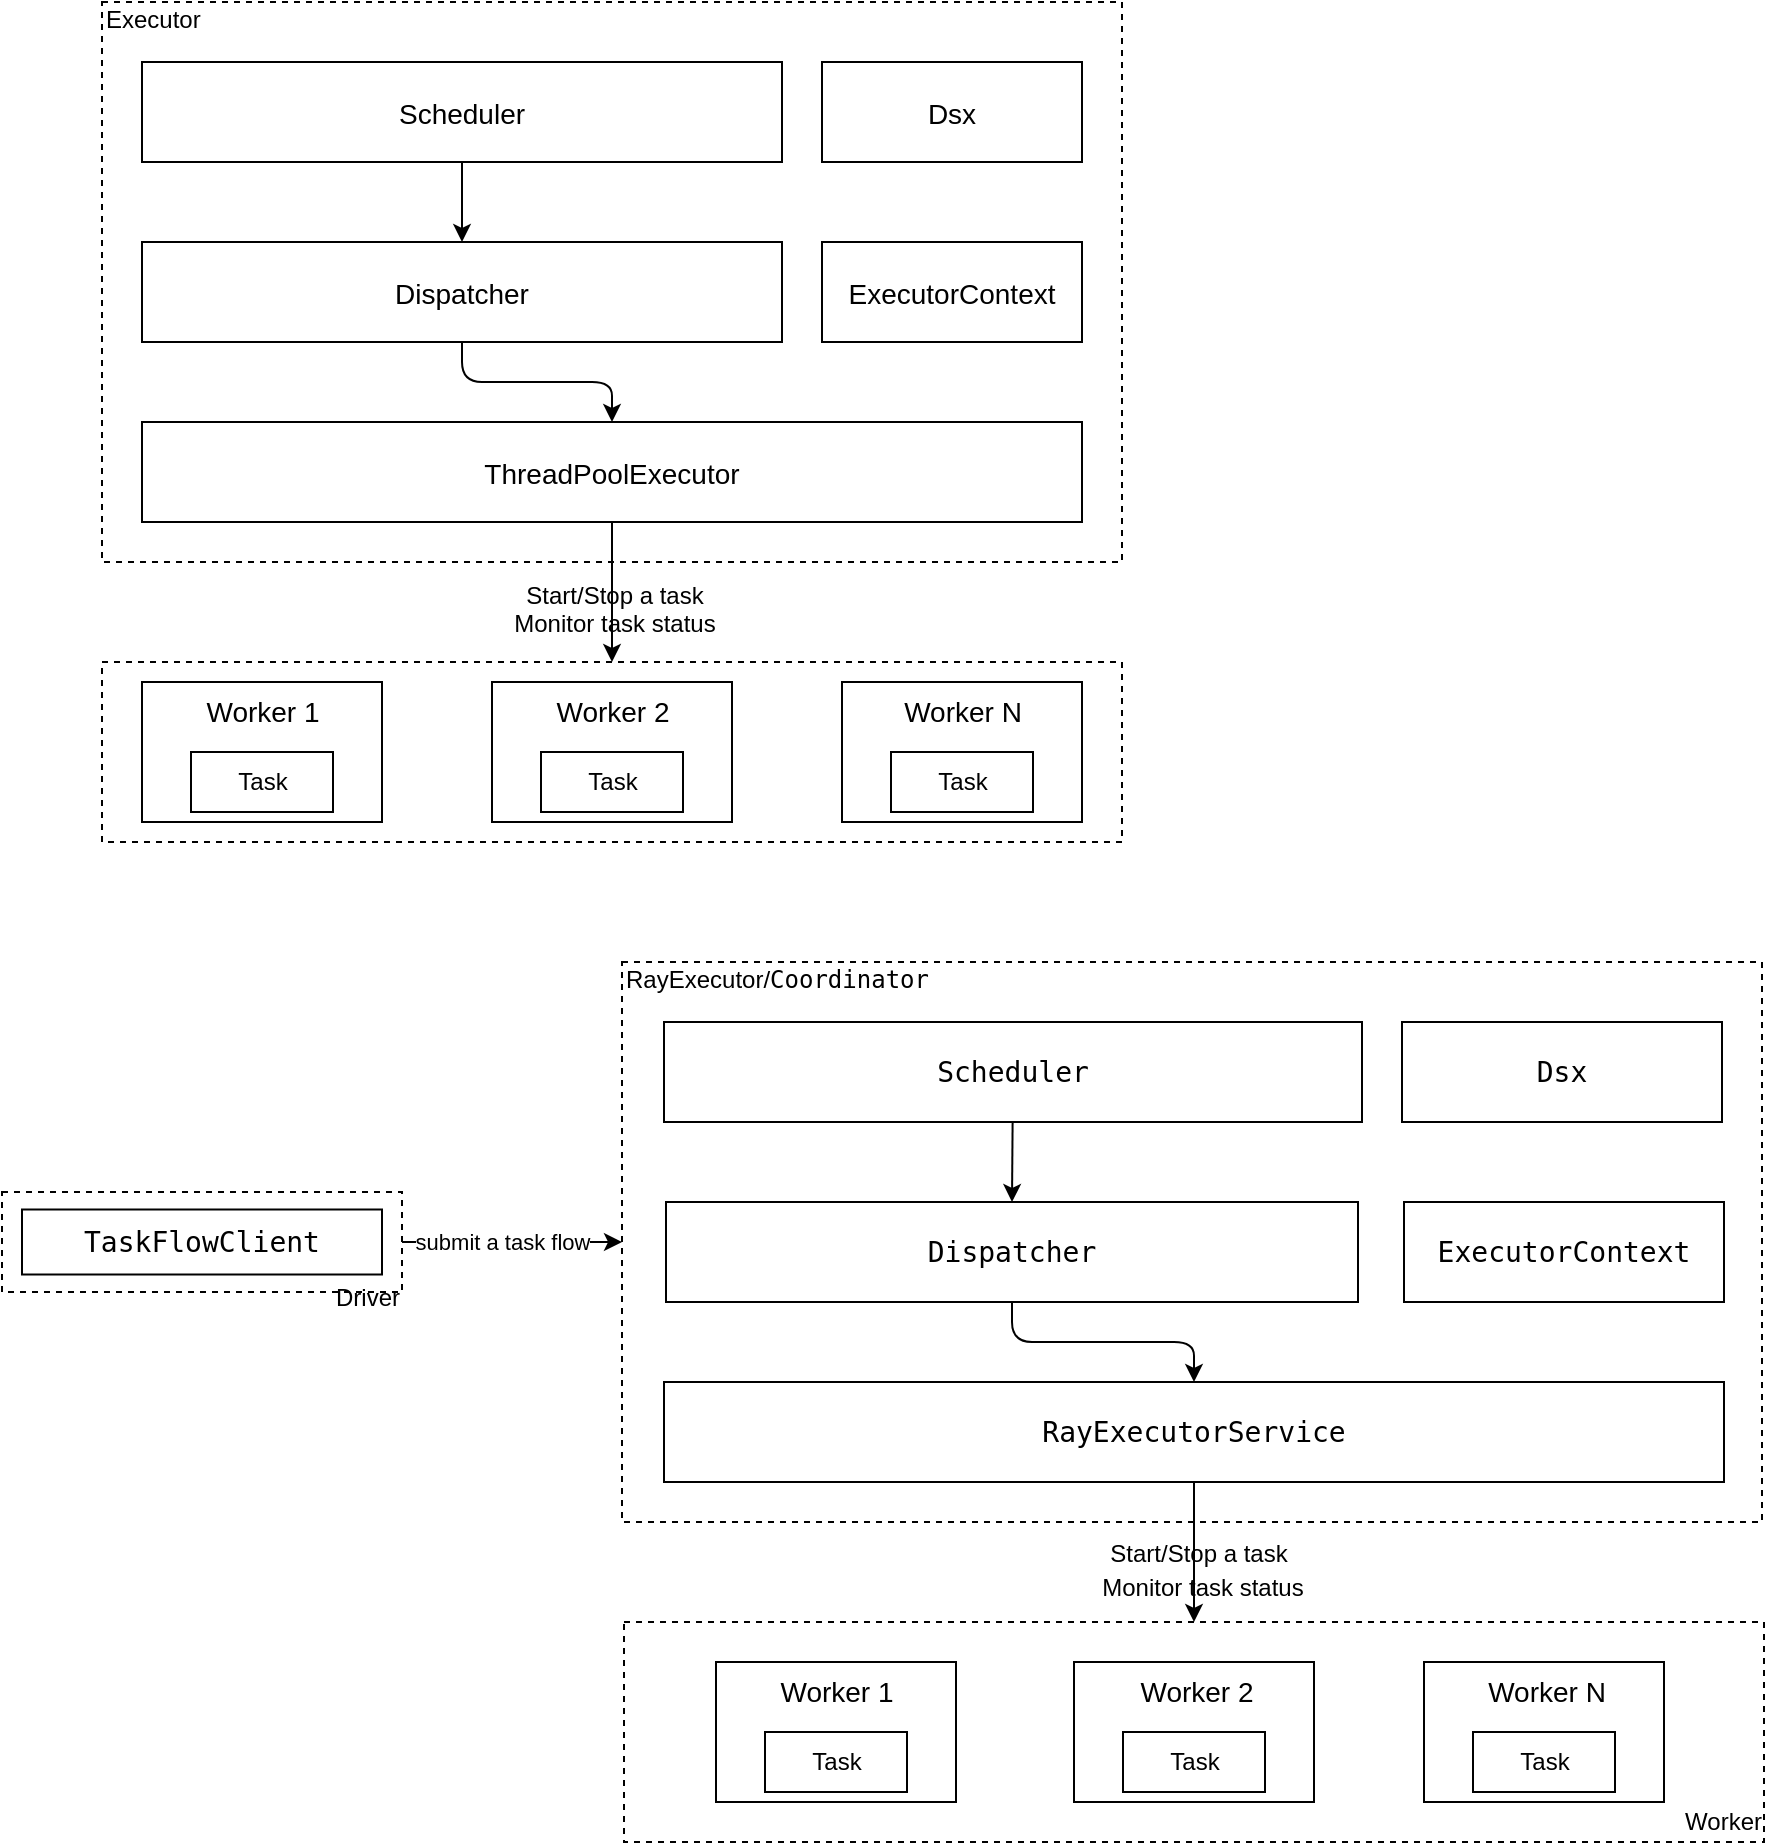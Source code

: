 <mxfile version="14.8.0" type="github" pages="2">
  <diagram id="ov6ChHv1gcQuz6VuI6vZ" name="v1.0">
    <mxGraphModel dx="571" dy="680" grid="1" gridSize="10" guides="1" tooltips="1" connect="1" arrows="1" fold="1" page="1" pageScale="1" pageWidth="827" pageHeight="1169" math="0" shadow="0">
      <root>
        <mxCell id="0" />
        <mxCell id="1" parent="0" />
        <mxCell id="PmT9t2V5D44zzE6PBjnk-1" value="" style="whiteSpace=wrap;html=1;dashed=1;" parent="1" vertex="1">
          <mxGeometry x="960" y="360" width="510" height="90" as="geometry" />
        </mxCell>
        <mxCell id="PmT9t2V5D44zzE6PBjnk-2" value="" style="whiteSpace=wrap;html=1;dashed=1;" parent="1" vertex="1">
          <mxGeometry x="960" y="30" width="510" height="280" as="geometry" />
        </mxCell>
        <mxCell id="PmT9t2V5D44zzE6PBjnk-3" value="ThreadPoolExecutor" style="fontStyle=0;fontSize=14;" parent="1" vertex="1">
          <mxGeometry x="980" y="240" width="470" height="50" as="geometry" />
        </mxCell>
        <mxCell id="PmT9t2V5D44zzE6PBjnk-4" value="" style="edgeStyle=orthogonalEdgeStyle;orthogonalLoop=1;jettySize=auto;html=1;endArrow=classic;endFill=1;entryX=0.5;entryY=0;entryDx=0;entryDy=0;" parent="1" source="PmT9t2V5D44zzE6PBjnk-5" target="PmT9t2V5D44zzE6PBjnk-7" edge="1">
          <mxGeometry relative="1" as="geometry">
            <mxPoint x="1210" y="150" as="targetPoint" />
          </mxGeometry>
        </mxCell>
        <mxCell id="PmT9t2V5D44zzE6PBjnk-5" value="Scheduler" style="fontStyle=0;fontSize=14;" parent="1" vertex="1">
          <mxGeometry x="980" y="60" width="320" height="50" as="geometry" />
        </mxCell>
        <mxCell id="PmT9t2V5D44zzE6PBjnk-6" value="" style="edgeStyle=orthogonalEdgeStyle;orthogonalLoop=1;jettySize=auto;html=1;startArrow=none;startFill=0;endArrow=classic;endFill=1;" parent="1" source="PmT9t2V5D44zzE6PBjnk-7" target="PmT9t2V5D44zzE6PBjnk-3" edge="1">
          <mxGeometry relative="1" as="geometry" />
        </mxCell>
        <mxCell id="PmT9t2V5D44zzE6PBjnk-7" value="Dispatcher" style="fontStyle=0;fontSize=14;" parent="1" vertex="1">
          <mxGeometry x="980" y="150" width="320" height="50" as="geometry" />
        </mxCell>
        <mxCell id="PmT9t2V5D44zzE6PBjnk-8" value="ExecutorContext" style="fontStyle=0;fontSize=14;" parent="1" vertex="1">
          <mxGeometry x="1320" y="150" width="130" height="50" as="geometry" />
        </mxCell>
        <mxCell id="PmT9t2V5D44zzE6PBjnk-9" value="Executor" style="text;html=1;align=left;verticalAlign=middle;resizable=0;points=[];autosize=1;" parent="1" vertex="1">
          <mxGeometry x="960" y="30" width="57" height="18" as="geometry" />
        </mxCell>
        <mxCell id="PmT9t2V5D44zzE6PBjnk-10" value="Dsx" style="fontStyle=0;fontSize=14;" parent="1" vertex="1">
          <mxGeometry x="1320" y="60" width="130" height="50" as="geometry" />
        </mxCell>
        <mxCell id="PmT9t2V5D44zzE6PBjnk-11" value="" style="group;" parent="1" vertex="1" connectable="0">
          <mxGeometry x="980" y="370" width="120" height="70" as="geometry" />
        </mxCell>
        <mxCell id="PmT9t2V5D44zzE6PBjnk-12" value="&lt;pre style=&quot;background-color: rgb(43, 43, 43); font-family: &amp;quot;meslo lg l dz for powerline&amp;quot;, monospace; font-size: 10.5pt;&quot;&gt;&lt;br&gt;&lt;/pre&gt;" style="whiteSpace=wrap;html=1;fontStyle=0;" parent="PmT9t2V5D44zzE6PBjnk-11" vertex="1">
          <mxGeometry width="120" height="70" as="geometry" />
        </mxCell>
        <mxCell id="PmT9t2V5D44zzE6PBjnk-13" value="Task" style="whiteSpace=wrap;html=1;align=center;" parent="PmT9t2V5D44zzE6PBjnk-11" vertex="1">
          <mxGeometry x="24.5" y="35" width="71" height="30" as="geometry" />
        </mxCell>
        <mxCell id="PmT9t2V5D44zzE6PBjnk-14" value="&lt;font style=&quot;font-size: 14px&quot;&gt;Worker 1&lt;/font&gt;" style="text;html=1;align=center;verticalAlign=middle;resizable=0;points=[];autosize=1;" parent="PmT9t2V5D44zzE6PBjnk-11" vertex="1">
          <mxGeometry x="25" y="5" width="70" height="20" as="geometry" />
        </mxCell>
        <mxCell id="PmT9t2V5D44zzE6PBjnk-15" value="" style="group;" parent="1" vertex="1" connectable="0">
          <mxGeometry x="1155" y="370" width="120" height="70" as="geometry" />
        </mxCell>
        <mxCell id="PmT9t2V5D44zzE6PBjnk-16" value="&lt;pre style=&quot;background-color: rgb(43, 43, 43); font-family: &amp;quot;meslo lg l dz for powerline&amp;quot;, monospace; font-size: 10.5pt;&quot;&gt;&lt;br&gt;&lt;/pre&gt;" style="whiteSpace=wrap;html=1;fontStyle=0;" parent="PmT9t2V5D44zzE6PBjnk-15" vertex="1">
          <mxGeometry width="120" height="70" as="geometry" />
        </mxCell>
        <mxCell id="PmT9t2V5D44zzE6PBjnk-17" value="Task" style="whiteSpace=wrap;html=1;align=center;" parent="PmT9t2V5D44zzE6PBjnk-15" vertex="1">
          <mxGeometry x="24.5" y="35" width="71" height="30" as="geometry" />
        </mxCell>
        <mxCell id="PmT9t2V5D44zzE6PBjnk-18" value="&lt;font style=&quot;font-size: 14px&quot;&gt;Worker 2&lt;/font&gt;" style="text;html=1;align=center;verticalAlign=middle;resizable=0;points=[];autosize=1;" parent="PmT9t2V5D44zzE6PBjnk-15" vertex="1">
          <mxGeometry x="25" y="5" width="70" height="20" as="geometry" />
        </mxCell>
        <mxCell id="PmT9t2V5D44zzE6PBjnk-19" value="" style="group;verticalAlign=middle;" parent="1" vertex="1" connectable="0">
          <mxGeometry x="1330" y="370" width="120" height="70" as="geometry" />
        </mxCell>
        <mxCell id="PmT9t2V5D44zzE6PBjnk-20" value="&lt;pre style=&quot;background-color: rgb(43, 43, 43); font-family: &amp;quot;meslo lg l dz for powerline&amp;quot;, monospace; font-size: 10.5pt;&quot;&gt;&lt;br&gt;&lt;/pre&gt;" style="whiteSpace=wrap;html=1;fontStyle=0;" parent="PmT9t2V5D44zzE6PBjnk-19" vertex="1">
          <mxGeometry width="120" height="70" as="geometry" />
        </mxCell>
        <mxCell id="PmT9t2V5D44zzE6PBjnk-21" value="Task" style="whiteSpace=wrap;html=1;align=center;" parent="PmT9t2V5D44zzE6PBjnk-19" vertex="1">
          <mxGeometry x="24.5" y="35" width="71" height="30" as="geometry" />
        </mxCell>
        <mxCell id="PmT9t2V5D44zzE6PBjnk-22" value="&lt;font style=&quot;font-size: 14px&quot;&gt;Worker N&lt;/font&gt;" style="text;html=1;align=center;verticalAlign=middle;resizable=0;points=[];autosize=1;" parent="PmT9t2V5D44zzE6PBjnk-19" vertex="1">
          <mxGeometry x="25" y="5" width="70" height="20" as="geometry" />
        </mxCell>
        <mxCell id="PmT9t2V5D44zzE6PBjnk-23" value="" style="endArrow=none;startArrow=classic;html=1;endFill=0;entryX=0.5;entryY=1;entryDx=0;entryDy=0;exitX=0.5;exitY=0;exitDx=0;exitDy=0;" parent="1" source="PmT9t2V5D44zzE6PBjnk-1" target="PmT9t2V5D44zzE6PBjnk-3" edge="1">
          <mxGeometry width="50" height="50" relative="1" as="geometry">
            <mxPoint x="1215" y="350" as="sourcePoint" />
            <mxPoint x="1500" y="360" as="targetPoint" />
          </mxGeometry>
        </mxCell>
        <mxCell id="PmT9t2V5D44zzE6PBjnk-24" value="Start/Stop a task" style="text;html=1;align=center;verticalAlign=middle;resizable=0;points=[];autosize=1;labelBackgroundColor=none;" parent="1" vertex="1">
          <mxGeometry x="1166" y="317" width="100" height="20" as="geometry" />
        </mxCell>
        <mxCell id="PmT9t2V5D44zzE6PBjnk-25" value="Monitor task status" style="text;html=1;align=center;verticalAlign=middle;resizable=0;points=[];autosize=1;labelBackgroundColor=none;" parent="1" vertex="1">
          <mxGeometry x="1156" y="331" width="120" height="20" as="geometry" />
        </mxCell>
        <mxCell id="PmT9t2V5D44zzE6PBjnk-26" value="" style="whiteSpace=wrap;html=1;dashed=1;" parent="1" vertex="1">
          <mxGeometry x="1220" y="510" width="570" height="280" as="geometry" />
        </mxCell>
        <mxCell id="PmT9t2V5D44zzE6PBjnk-27" value="" style="orthogonalLoop=1;jettySize=auto;html=1;entryX=0.5;entryY=0;entryDx=0;entryDy=0;" parent="1" source="PmT9t2V5D44zzE6PBjnk-28" target="PmT9t2V5D44zzE6PBjnk-31" edge="1">
          <mxGeometry relative="1" as="geometry">
            <mxPoint x="1490" y="630" as="targetPoint" />
          </mxGeometry>
        </mxCell>
        <mxCell id="PmT9t2V5D44zzE6PBjnk-28" value="&lt;pre style=&quot;font-family: &amp;#34;meslo lg l dz for powerline&amp;#34; , monospace ; font-size: 10.5pt&quot;&gt;&lt;pre style=&quot;font-size: 10.5pt ; font-family: &amp;#34;meslo lg l dz for powerline&amp;#34; , monospace&quot;&gt;Scheduler&lt;/pre&gt;&lt;/pre&gt;" style="whiteSpace=wrap;html=1;fontStyle=0;labelBackgroundColor=none;" parent="1" vertex="1">
          <mxGeometry x="1241" y="540" width="349" height="50" as="geometry" />
        </mxCell>
        <mxCell id="PmT9t2V5D44zzE6PBjnk-29" value="&lt;pre style=&quot;font-family: &amp;quot;meslo lg l dz for powerline&amp;quot;, monospace; font-size: 10.5pt;&quot;&gt;&lt;pre style=&quot;font-family: &amp;quot;meslo lg l dz for powerline&amp;quot; , monospace ; font-size: 10.5pt&quot;&gt;RayExecutorService&lt;/pre&gt;&lt;/pre&gt;" style="whiteSpace=wrap;html=1;fontStyle=0;labelBackgroundColor=none;" parent="1" vertex="1">
          <mxGeometry x="1241" y="720" width="530" height="50" as="geometry" />
        </mxCell>
        <mxCell id="PmT9t2V5D44zzE6PBjnk-30" value="" style="edgeStyle=orthogonalEdgeStyle;orthogonalLoop=1;jettySize=auto;html=1;" parent="1" source="PmT9t2V5D44zzE6PBjnk-31" target="PmT9t2V5D44zzE6PBjnk-29" edge="1">
          <mxGeometry relative="1" as="geometry" />
        </mxCell>
        <mxCell id="PmT9t2V5D44zzE6PBjnk-31" value="&lt;pre style=&quot;font-family: &amp;quot;meslo lg l dz for powerline&amp;quot;, monospace; font-size: 10.5pt;&quot;&gt;&lt;pre style=&quot;font-size: 10.5pt ; font-family: &amp;quot;meslo lg l dz for powerline&amp;quot; , monospace&quot;&gt;Dispatcher&lt;/pre&gt;&lt;/pre&gt;" style="whiteSpace=wrap;html=1;fontStyle=0;" parent="1" vertex="1">
          <mxGeometry x="1242" y="630" width="346" height="50" as="geometry" />
        </mxCell>
        <mxCell id="PmT9t2V5D44zzE6PBjnk-32" value="&lt;pre style=&quot;font-family: &amp;#34;meslo lg l dz for powerline&amp;#34; , monospace ; font-size: 10.5pt&quot;&gt;&lt;pre style=&quot;font-size: 10.5pt ; font-family: &amp;#34;meslo lg l dz for powerline&amp;#34; , monospace&quot;&gt;ExecutorContext&lt;/pre&gt;&lt;/pre&gt;" style="whiteSpace=wrap;html=1;fontStyle=0;labelBackgroundColor=none;" parent="1" vertex="1">
          <mxGeometry x="1611" y="630" width="160" height="50" as="geometry" />
        </mxCell>
        <mxCell id="PmT9t2V5D44zzE6PBjnk-33" value="&lt;font style=&quot;font-size: 12px&quot;&gt;RayExecutor/&lt;span style=&quot;font-family: &amp;quot;meslo lg l dz for powerline&amp;quot; , monospace ; text-align: center&quot;&gt;Coordinator&lt;/span&gt;&lt;/font&gt;" style="text;html=1;align=left;verticalAlign=middle;resizable=0;points=[];autosize=1;" parent="1" vertex="1">
          <mxGeometry x="1220" y="510" width="162" height="18" as="geometry" />
        </mxCell>
        <mxCell id="PmT9t2V5D44zzE6PBjnk-34" value="" style="edgeStyle=orthogonalEdgeStyle;orthogonalLoop=1;jettySize=auto;html=1;startArrow=none;startFill=0;endArrow=classic;endFill=1;exitX=1;exitY=0.5;exitDx=0;exitDy=0;" parent="1" source="PmT9t2V5D44zzE6PBjnk-52" target="PmT9t2V5D44zzE6PBjnk-26" edge="1">
          <mxGeometry relative="1" as="geometry">
            <mxPoint x="1127" y="650" as="sourcePoint" />
          </mxGeometry>
        </mxCell>
        <mxCell id="PmT9t2V5D44zzE6PBjnk-35" value="submit a task flow" style="edgeLabel;html=1;align=center;verticalAlign=middle;resizable=0;points=[];" parent="PmT9t2V5D44zzE6PBjnk-34" vertex="1" connectable="0">
          <mxGeometry x="0.106" relative="1" as="geometry">
            <mxPoint x="-10.83" as="offset" />
          </mxGeometry>
        </mxCell>
        <mxCell id="PmT9t2V5D44zzE6PBjnk-36" value="Start/Stop a task" style="text;html=1;align=center;verticalAlign=middle;resizable=0;points=[];autosize=1;" parent="1" vertex="1">
          <mxGeometry x="1458" y="796" width="100" height="20" as="geometry" />
        </mxCell>
        <mxCell id="PmT9t2V5D44zzE6PBjnk-37" value="Monitor task status" style="text;html=1;align=center;verticalAlign=middle;resizable=0;points=[];autosize=1;" parent="1" vertex="1">
          <mxGeometry x="1450" y="813" width="120" height="20" as="geometry" />
        </mxCell>
        <mxCell id="PmT9t2V5D44zzE6PBjnk-38" value="&lt;pre style=&quot;font-family: &amp;#34;meslo lg l dz for powerline&amp;#34; , monospace ; font-size: 10.5pt&quot;&gt;&lt;pre style=&quot;font-family: &amp;#34;meslo lg l dz for powerline&amp;#34; , monospace ; font-size: 10.5pt&quot;&gt;Dsx&lt;/pre&gt;&lt;/pre&gt;" style="whiteSpace=wrap;html=1;fontStyle=0;labelBackgroundColor=none;" parent="1" vertex="1">
          <mxGeometry x="1610" y="540" width="160" height="50" as="geometry" />
        </mxCell>
        <mxCell id="PmT9t2V5D44zzE6PBjnk-39" value="" style="group;" parent="1" vertex="1" connectable="0">
          <mxGeometry x="1221" y="840" width="570" height="110" as="geometry" />
        </mxCell>
        <mxCell id="PmT9t2V5D44zzE6PBjnk-40" value="" style="whiteSpace=wrap;html=1;dashed=1;" parent="PmT9t2V5D44zzE6PBjnk-39" vertex="1">
          <mxGeometry width="570" height="110" as="geometry" />
        </mxCell>
        <mxCell id="PmT9t2V5D44zzE6PBjnk-41" value="&lt;pre style=&quot;background-color: rgb(43, 43, 43); font-family: &amp;quot;meslo lg l dz for powerline&amp;quot;, monospace; font-size: 10.5pt;&quot;&gt;&lt;br&gt;&lt;/pre&gt;" style="whiteSpace=wrap;html=1;fontStyle=0;" parent="PmT9t2V5D44zzE6PBjnk-39" vertex="1">
          <mxGeometry x="46" y="20" width="120" height="70" as="geometry" />
        </mxCell>
        <mxCell id="PmT9t2V5D44zzE6PBjnk-42" value="Worker" style="text;html=1;align=right;verticalAlign=middle;resizable=0;points=[];autosize=1;" parent="PmT9t2V5D44zzE6PBjnk-39" vertex="1">
          <mxGeometry x="520" y="90" width="50" height="20" as="geometry" />
        </mxCell>
        <mxCell id="PmT9t2V5D44zzE6PBjnk-43" value="Task" style="whiteSpace=wrap;html=1;align=center;" parent="PmT9t2V5D44zzE6PBjnk-39" vertex="1">
          <mxGeometry x="70.5" y="55" width="71" height="30" as="geometry" />
        </mxCell>
        <mxCell id="PmT9t2V5D44zzE6PBjnk-44" value="&lt;font style=&quot;font-size: 14px&quot;&gt;Worker 1&lt;/font&gt;" style="text;html=1;align=center;verticalAlign=middle;resizable=0;points=[];autosize=1;" parent="PmT9t2V5D44zzE6PBjnk-39" vertex="1">
          <mxGeometry x="71" y="25" width="70" height="20" as="geometry" />
        </mxCell>
        <mxCell id="PmT9t2V5D44zzE6PBjnk-45" value="&lt;pre style=&quot;background-color: rgb(43, 43, 43); font-family: &amp;quot;meslo lg l dz for powerline&amp;quot;, monospace; font-size: 10.5pt;&quot;&gt;&lt;br&gt;&lt;/pre&gt;" style="whiteSpace=wrap;html=1;fontStyle=0;" parent="PmT9t2V5D44zzE6PBjnk-39" vertex="1">
          <mxGeometry x="225" y="20" width="120" height="70" as="geometry" />
        </mxCell>
        <mxCell id="PmT9t2V5D44zzE6PBjnk-46" value="Task" style="whiteSpace=wrap;html=1;align=center;" parent="PmT9t2V5D44zzE6PBjnk-39" vertex="1">
          <mxGeometry x="249.5" y="55" width="71" height="30" as="geometry" />
        </mxCell>
        <mxCell id="PmT9t2V5D44zzE6PBjnk-47" value="&lt;pre style=&quot;background-color: rgb(43, 43, 43); font-family: &amp;quot;meslo lg l dz for powerline&amp;quot;, monospace; font-size: 10.5pt;&quot;&gt;&lt;br&gt;&lt;/pre&gt;" style="whiteSpace=wrap;html=1;fontStyle=0;" parent="PmT9t2V5D44zzE6PBjnk-39" vertex="1">
          <mxGeometry x="400" y="20" width="120" height="70" as="geometry" />
        </mxCell>
        <mxCell id="PmT9t2V5D44zzE6PBjnk-48" value="Task" style="whiteSpace=wrap;html=1;align=center;" parent="PmT9t2V5D44zzE6PBjnk-39" vertex="1">
          <mxGeometry x="424.5" y="55" width="71" height="30" as="geometry" />
        </mxCell>
        <mxCell id="PmT9t2V5D44zzE6PBjnk-49" value="&lt;font style=&quot;font-size: 14px&quot;&gt;Worker 2&lt;/font&gt;" style="text;html=1;align=center;verticalAlign=middle;resizable=0;points=[];autosize=1;" parent="PmT9t2V5D44zzE6PBjnk-39" vertex="1">
          <mxGeometry x="250.5" y="25" width="70" height="20" as="geometry" />
        </mxCell>
        <mxCell id="PmT9t2V5D44zzE6PBjnk-50" value="&lt;font style=&quot;font-size: 14px&quot;&gt;Worker N&lt;/font&gt;" style="text;html=1;align=center;verticalAlign=middle;resizable=0;points=[];autosize=1;" parent="PmT9t2V5D44zzE6PBjnk-39" vertex="1">
          <mxGeometry x="425.5" y="25" width="70" height="20" as="geometry" />
        </mxCell>
        <mxCell id="PmT9t2V5D44zzE6PBjnk-51" value="" style="endArrow=none;startArrow=classic;html=1;endFill=0;entryX=0.5;entryY=1;entryDx=0;entryDy=0;exitX=0.5;exitY=0;exitDx=0;exitDy=0;" parent="1" source="PmT9t2V5D44zzE6PBjnk-40" target="PmT9t2V5D44zzE6PBjnk-29" edge="1">
          <mxGeometry width="50" height="50" relative="1" as="geometry">
            <mxPoint x="1225" y="370" as="sourcePoint" />
            <mxPoint x="1225" y="300" as="targetPoint" />
          </mxGeometry>
        </mxCell>
        <mxCell id="PmT9t2V5D44zzE6PBjnk-52" value="" style="whiteSpace=wrap;html=1;dashed=1;" parent="1" vertex="1">
          <mxGeometry x="910" y="625" width="200" height="50" as="geometry" />
        </mxCell>
        <mxCell id="PmT9t2V5D44zzE6PBjnk-53" value="&lt;pre style=&quot;font-family: &amp;quot;meslo lg l dz for powerline&amp;quot; , monospace ; font-size: 10.5pt&quot;&gt;&lt;font&gt;TaskFlowClient&lt;/font&gt;&lt;/pre&gt;" style="whiteSpace=wrap;html=1;fontStyle=0;" parent="1" vertex="1">
          <mxGeometry x="920" y="633.75" width="180" height="32.5" as="geometry" />
        </mxCell>
        <mxCell id="PmT9t2V5D44zzE6PBjnk-54" value="Driver" style="text;html=1;align=right;verticalAlign=middle;resizable=0;points=[];autosize=1;" parent="1" vertex="1">
          <mxGeometry x="1060" y="667.5" width="50" height="20" as="geometry" />
        </mxCell>
      </root>
    </mxGraphModel>
  </diagram>
  <diagram id="C1HrOvbU2HApSeE2l7SA" name="v1.1">
    <mxGraphModel dx="331" dy="680" grid="0" gridSize="10" guides="1" tooltips="1" connect="1" arrows="1" fold="1" page="1" pageScale="1" pageWidth="827" pageHeight="1169" math="0" shadow="0">
      <root>
        <mxCell id="ruJSrZG7weRMKPlPqIuI-0" />
        <mxCell id="ruJSrZG7weRMKPlPqIuI-1" parent="ruJSrZG7weRMKPlPqIuI-0" />
        <mxCell id="ruJSrZG7weRMKPlPqIuI-2" value="" style="whiteSpace=wrap;html=1;dashed=1;" vertex="1" parent="ruJSrZG7weRMKPlPqIuI-1">
          <mxGeometry x="960" y="360" width="510" height="90" as="geometry" />
        </mxCell>
        <mxCell id="ruJSrZG7weRMKPlPqIuI-3" value="" style="whiteSpace=wrap;html=1;dashed=1;" vertex="1" parent="ruJSrZG7weRMKPlPqIuI-1">
          <mxGeometry x="960" y="30" width="510" height="280" as="geometry" />
        </mxCell>
        <mxCell id="ruJSrZG7weRMKPlPqIuI-4" value="ThreadPoolExecutor" style="fontStyle=0;fontSize=14;" vertex="1" parent="ruJSrZG7weRMKPlPqIuI-1">
          <mxGeometry x="980" y="240" width="470" height="50" as="geometry" />
        </mxCell>
        <mxCell id="ruJSrZG7weRMKPlPqIuI-5" value="" style="edgeStyle=orthogonalEdgeStyle;orthogonalLoop=1;jettySize=auto;html=1;endArrow=classic;endFill=1;entryX=0.5;entryY=0;entryDx=0;entryDy=0;" edge="1" parent="ruJSrZG7weRMKPlPqIuI-1" source="ruJSrZG7weRMKPlPqIuI-6" target="ruJSrZG7weRMKPlPqIuI-8">
          <mxGeometry relative="1" as="geometry">
            <mxPoint x="1210" y="150" as="targetPoint" />
          </mxGeometry>
        </mxCell>
        <mxCell id="ruJSrZG7weRMKPlPqIuI-6" value="Scheduler" style="fontStyle=0;fontSize=14;" vertex="1" parent="ruJSrZG7weRMKPlPqIuI-1">
          <mxGeometry x="980" y="60" width="320" height="50" as="geometry" />
        </mxCell>
        <mxCell id="ruJSrZG7weRMKPlPqIuI-7" value="" style="edgeStyle=orthogonalEdgeStyle;orthogonalLoop=1;jettySize=auto;html=1;startArrow=none;startFill=0;endArrow=classic;endFill=1;" edge="1" parent="ruJSrZG7weRMKPlPqIuI-1" source="ruJSrZG7weRMKPlPqIuI-8" target="ruJSrZG7weRMKPlPqIuI-4">
          <mxGeometry relative="1" as="geometry" />
        </mxCell>
        <mxCell id="ruJSrZG7weRMKPlPqIuI-8" value="Dispatcher" style="fontStyle=0;fontSize=14;" vertex="1" parent="ruJSrZG7weRMKPlPqIuI-1">
          <mxGeometry x="980" y="150" width="225" height="50" as="geometry" />
        </mxCell>
        <mxCell id="ruJSrZG7weRMKPlPqIuI-9" value="ExecutorContext" style="fontStyle=0;fontSize=14;" vertex="1" parent="ruJSrZG7weRMKPlPqIuI-1">
          <mxGeometry x="1320" y="60" width="130" height="50" as="geometry" />
        </mxCell>
        <mxCell id="ruJSrZG7weRMKPlPqIuI-10" value="TaskFlow" style="text;html=1;align=left;verticalAlign=middle;resizable=0;points=[];autosize=1;" vertex="1" parent="ruJSrZG7weRMKPlPqIuI-1">
          <mxGeometry x="960" y="30" width="60" height="18" as="geometry" />
        </mxCell>
        <mxCell id="ruJSrZG7weRMKPlPqIuI-12" value="" style="group;" vertex="1" connectable="0" parent="ruJSrZG7weRMKPlPqIuI-1">
          <mxGeometry x="980" y="370" width="120" height="70" as="geometry" />
        </mxCell>
        <mxCell id="ruJSrZG7weRMKPlPqIuI-13" value="&lt;pre style=&quot;background-color: rgb(43, 43, 43); font-family: &amp;quot;meslo lg l dz for powerline&amp;quot;, monospace; font-size: 10.5pt;&quot;&gt;&lt;br&gt;&lt;/pre&gt;" style="whiteSpace=wrap;html=1;fontStyle=0;" vertex="1" parent="ruJSrZG7weRMKPlPqIuI-12">
          <mxGeometry width="120" height="70" as="geometry" />
        </mxCell>
        <mxCell id="ruJSrZG7weRMKPlPqIuI-14" value="Task" style="whiteSpace=wrap;html=1;align=center;" vertex="1" parent="ruJSrZG7weRMKPlPqIuI-12">
          <mxGeometry x="24.5" y="35" width="71" height="30" as="geometry" />
        </mxCell>
        <mxCell id="ruJSrZG7weRMKPlPqIuI-15" value="&lt;font style=&quot;font-size: 14px&quot;&gt;Executor 1&lt;/font&gt;" style="text;html=1;align=center;verticalAlign=middle;resizable=0;points=[];autosize=1;" vertex="1" parent="ruJSrZG7weRMKPlPqIuI-12">
          <mxGeometry x="20" y="5" width="80" height="20" as="geometry" />
        </mxCell>
        <mxCell id="ruJSrZG7weRMKPlPqIuI-16" value="" style="group;" vertex="1" connectable="0" parent="ruJSrZG7weRMKPlPqIuI-1">
          <mxGeometry x="1155" y="370" width="120" height="70" as="geometry" />
        </mxCell>
        <mxCell id="ruJSrZG7weRMKPlPqIuI-17" value="&lt;pre style=&quot;background-color: rgb(43, 43, 43); font-family: &amp;quot;meslo lg l dz for powerline&amp;quot;, monospace; font-size: 10.5pt;&quot;&gt;&lt;br&gt;&lt;/pre&gt;" style="whiteSpace=wrap;html=1;fontStyle=0;" vertex="1" parent="ruJSrZG7weRMKPlPqIuI-16">
          <mxGeometry width="120" height="70" as="geometry" />
        </mxCell>
        <mxCell id="ruJSrZG7weRMKPlPqIuI-18" value="Task" style="whiteSpace=wrap;html=1;align=center;" vertex="1" parent="ruJSrZG7weRMKPlPqIuI-16">
          <mxGeometry x="24.5" y="35" width="71" height="30" as="geometry" />
        </mxCell>
        <mxCell id="ruJSrZG7weRMKPlPqIuI-19" value="&lt;font style=&quot;font-size: 14px&quot;&gt;Executor 2&lt;/font&gt;" style="text;html=1;align=center;verticalAlign=middle;resizable=0;points=[];autosize=1;" vertex="1" parent="ruJSrZG7weRMKPlPqIuI-16">
          <mxGeometry x="20" y="5" width="80" height="20" as="geometry" />
        </mxCell>
        <mxCell id="ruJSrZG7weRMKPlPqIuI-20" value="" style="group;verticalAlign=middle;" vertex="1" connectable="0" parent="ruJSrZG7weRMKPlPqIuI-1">
          <mxGeometry x="1330" y="370" width="120" height="70" as="geometry" />
        </mxCell>
        <mxCell id="ruJSrZG7weRMKPlPqIuI-21" value="&lt;pre style=&quot;background-color: rgb(43, 43, 43); font-family: &amp;quot;meslo lg l dz for powerline&amp;quot;, monospace; font-size: 10.5pt;&quot;&gt;&lt;br&gt;&lt;/pre&gt;" style="whiteSpace=wrap;html=1;fontStyle=0;" vertex="1" parent="ruJSrZG7weRMKPlPqIuI-20">
          <mxGeometry width="120" height="70" as="geometry" />
        </mxCell>
        <mxCell id="ruJSrZG7weRMKPlPqIuI-22" value="Task" style="whiteSpace=wrap;html=1;align=center;" vertex="1" parent="ruJSrZG7weRMKPlPqIuI-20">
          <mxGeometry x="24.5" y="35" width="71" height="30" as="geometry" />
        </mxCell>
        <mxCell id="ruJSrZG7weRMKPlPqIuI-23" value="&lt;font style=&quot;font-size: 14px&quot;&gt;Executor N&lt;/font&gt;" style="text;html=1;align=center;verticalAlign=middle;resizable=0;points=[];autosize=1;" vertex="1" parent="ruJSrZG7weRMKPlPqIuI-20">
          <mxGeometry x="20" y="5" width="80" height="20" as="geometry" />
        </mxCell>
        <mxCell id="ruJSrZG7weRMKPlPqIuI-24" value="" style="endArrow=classic;startArrow=classic;html=1;endFill=1;entryX=0.5;entryY=1;entryDx=0;entryDy=0;exitX=0.5;exitY=0;exitDx=0;exitDy=0;" edge="1" parent="ruJSrZG7weRMKPlPqIuI-1" source="ruJSrZG7weRMKPlPqIuI-2" target="ruJSrZG7weRMKPlPqIuI-4">
          <mxGeometry width="50" height="50" relative="1" as="geometry">
            <mxPoint x="1215" y="350" as="sourcePoint" />
            <mxPoint x="1500" y="360" as="targetPoint" />
          </mxGeometry>
        </mxCell>
        <mxCell id="ruJSrZG7weRMKPlPqIuI-25" value="Start/Stop a task" style="text;html=1;align=center;verticalAlign=middle;resizable=0;points=[];autosize=1;labelBackgroundColor=none;" vertex="1" parent="ruJSrZG7weRMKPlPqIuI-1">
          <mxGeometry x="1166" y="317" width="100" height="20" as="geometry" />
        </mxCell>
        <mxCell id="ruJSrZG7weRMKPlPqIuI-26" value="Monitor task status" style="text;html=1;align=center;verticalAlign=middle;resizable=0;points=[];autosize=1;labelBackgroundColor=none;" vertex="1" parent="ruJSrZG7weRMKPlPqIuI-1">
          <mxGeometry x="1156" y="331" width="120" height="20" as="geometry" />
        </mxCell>
        <mxCell id="ruJSrZG7weRMKPlPqIuI-27" value="" style="whiteSpace=wrap;html=1;dashed=1;" vertex="1" parent="ruJSrZG7weRMKPlPqIuI-1">
          <mxGeometry x="1220" y="510" width="570" height="280" as="geometry" />
        </mxCell>
        <mxCell id="ruJSrZG7weRMKPlPqIuI-28" value="" style="orthogonalLoop=1;jettySize=auto;html=1;entryX=0.5;entryY=0;entryDx=0;entryDy=0;" edge="1" parent="ruJSrZG7weRMKPlPqIuI-1" source="ruJSrZG7weRMKPlPqIuI-29" target="ruJSrZG7weRMKPlPqIuI-32">
          <mxGeometry relative="1" as="geometry">
            <mxPoint x="1490" y="630" as="targetPoint" />
          </mxGeometry>
        </mxCell>
        <mxCell id="ruJSrZG7weRMKPlPqIuI-29" value="&lt;pre style=&quot;font-family: &amp;#34;meslo lg l dz for powerline&amp;#34; , monospace ; font-size: 10.5pt&quot;&gt;&lt;pre style=&quot;font-size: 10.5pt ; font-family: &amp;#34;meslo lg l dz for powerline&amp;#34; , monospace&quot;&gt;Scheduler&lt;/pre&gt;&lt;/pre&gt;" style="whiteSpace=wrap;html=1;fontStyle=0;labelBackgroundColor=none;" vertex="1" parent="ruJSrZG7weRMKPlPqIuI-1">
          <mxGeometry x="1241" y="540" width="349" height="50" as="geometry" />
        </mxCell>
        <mxCell id="ruJSrZG7weRMKPlPqIuI-30" value="&lt;pre style=&quot;font-family: &amp;quot;meslo lg l dz for powerline&amp;quot;, monospace; font-size: 10.5pt;&quot;&gt;&lt;pre style=&quot;font-family: &amp;quot;meslo lg l dz for powerline&amp;quot; , monospace ; font-size: 10.5pt&quot;&gt;RayExecutorService&lt;/pre&gt;&lt;/pre&gt;" style="whiteSpace=wrap;html=1;fontStyle=0;labelBackgroundColor=none;" vertex="1" parent="ruJSrZG7weRMKPlPqIuI-1">
          <mxGeometry x="1241" y="720" width="530" height="50" as="geometry" />
        </mxCell>
        <mxCell id="ruJSrZG7weRMKPlPqIuI-31" value="" style="edgeStyle=orthogonalEdgeStyle;orthogonalLoop=1;jettySize=auto;html=1;" edge="1" parent="ruJSrZG7weRMKPlPqIuI-1" source="ruJSrZG7weRMKPlPqIuI-32" target="ruJSrZG7weRMKPlPqIuI-30">
          <mxGeometry relative="1" as="geometry" />
        </mxCell>
        <mxCell id="ruJSrZG7weRMKPlPqIuI-32" value="&lt;pre style=&quot;font-family: &amp;quot;meslo lg l dz for powerline&amp;quot;, monospace; font-size: 10.5pt;&quot;&gt;&lt;pre style=&quot;font-size: 10.5pt ; font-family: &amp;quot;meslo lg l dz for powerline&amp;quot; , monospace&quot;&gt;Dispatcher&lt;/pre&gt;&lt;/pre&gt;" style="whiteSpace=wrap;html=1;fontStyle=0;" vertex="1" parent="ruJSrZG7weRMKPlPqIuI-1">
          <mxGeometry x="1242" y="630" width="346" height="50" as="geometry" />
        </mxCell>
        <mxCell id="ruJSrZG7weRMKPlPqIuI-34" value="&lt;font style=&quot;font-size: 12px&quot;&gt;RayExecutor/&lt;span style=&quot;font-family: &amp;quot;meslo lg l dz for powerline&amp;quot; , monospace ; text-align: center&quot;&gt;Coordinator&lt;/span&gt;&lt;/font&gt;" style="text;html=1;align=left;verticalAlign=middle;resizable=0;points=[];autosize=1;" vertex="1" parent="ruJSrZG7weRMKPlPqIuI-1">
          <mxGeometry x="1220" y="510" width="162" height="18" as="geometry" />
        </mxCell>
        <mxCell id="ruJSrZG7weRMKPlPqIuI-35" value="" style="edgeStyle=orthogonalEdgeStyle;orthogonalLoop=1;jettySize=auto;html=1;startArrow=none;startFill=0;endArrow=classic;endFill=1;exitX=1;exitY=0.5;exitDx=0;exitDy=0;" edge="1" parent="ruJSrZG7weRMKPlPqIuI-1" source="ruJSrZG7weRMKPlPqIuI-53" target="ruJSrZG7weRMKPlPqIuI-27">
          <mxGeometry relative="1" as="geometry">
            <mxPoint x="1127" y="650" as="sourcePoint" />
          </mxGeometry>
        </mxCell>
        <mxCell id="ruJSrZG7weRMKPlPqIuI-36" value="submit a task flow" style="edgeLabel;html=1;align=center;verticalAlign=middle;resizable=0;points=[];" vertex="1" connectable="0" parent="ruJSrZG7weRMKPlPqIuI-35">
          <mxGeometry x="0.106" relative="1" as="geometry">
            <mxPoint x="-10.83" as="offset" />
          </mxGeometry>
        </mxCell>
        <mxCell id="ruJSrZG7weRMKPlPqIuI-37" value="Start/Stop a task" style="text;html=1;align=center;verticalAlign=middle;resizable=0;points=[];autosize=1;" vertex="1" parent="ruJSrZG7weRMKPlPqIuI-1">
          <mxGeometry x="1458" y="796" width="100" height="20" as="geometry" />
        </mxCell>
        <mxCell id="ruJSrZG7weRMKPlPqIuI-38" value="Monitor task status" style="text;html=1;align=center;verticalAlign=middle;resizable=0;points=[];autosize=1;" vertex="1" parent="ruJSrZG7weRMKPlPqIuI-1">
          <mxGeometry x="1450" y="813" width="120" height="20" as="geometry" />
        </mxCell>
        <mxCell id="ruJSrZG7weRMKPlPqIuI-39" value="&lt;pre style=&quot;font-family: &amp;#34;meslo lg l dz for powerline&amp;#34; , monospace ; font-size: 10.5pt&quot;&gt;&lt;pre style=&quot;font-family: &amp;#34;meslo lg l dz for powerline&amp;#34; , monospace ; font-size: 10.5pt&quot;&gt;&lt;pre style=&quot;font-size: 10.5pt ; font-family: &amp;#34;meslo lg l dz for powerline&amp;#34; , monospace&quot;&gt;ExecutorContext&lt;/pre&gt;&lt;/pre&gt;&lt;/pre&gt;" style="whiteSpace=wrap;html=1;fontStyle=0;labelBackgroundColor=none;" vertex="1" parent="ruJSrZG7weRMKPlPqIuI-1">
          <mxGeometry x="1610" y="540" width="160" height="50" as="geometry" />
        </mxCell>
        <mxCell id="ruJSrZG7weRMKPlPqIuI-40" value="" style="group;" vertex="1" connectable="0" parent="ruJSrZG7weRMKPlPqIuI-1">
          <mxGeometry x="1221" y="840" width="570" height="110" as="geometry" />
        </mxCell>
        <mxCell id="ruJSrZG7weRMKPlPqIuI-41" value="" style="whiteSpace=wrap;html=1;dashed=1;" vertex="1" parent="ruJSrZG7weRMKPlPqIuI-40">
          <mxGeometry width="570" height="110" as="geometry" />
        </mxCell>
        <mxCell id="ruJSrZG7weRMKPlPqIuI-42" value="&lt;pre style=&quot;background-color: rgb(43, 43, 43); font-family: &amp;quot;meslo lg l dz for powerline&amp;quot;, monospace; font-size: 10.5pt;&quot;&gt;&lt;br&gt;&lt;/pre&gt;" style="whiteSpace=wrap;html=1;fontStyle=0;" vertex="1" parent="ruJSrZG7weRMKPlPqIuI-40">
          <mxGeometry x="46" y="20" width="120" height="70" as="geometry" />
        </mxCell>
        <mxCell id="ruJSrZG7weRMKPlPqIuI-43" value="Worker" style="text;html=1;align=right;verticalAlign=middle;resizable=0;points=[];autosize=1;" vertex="1" parent="ruJSrZG7weRMKPlPqIuI-40">
          <mxGeometry x="520" y="90" width="50" height="20" as="geometry" />
        </mxCell>
        <mxCell id="ruJSrZG7weRMKPlPqIuI-44" value="Task" style="whiteSpace=wrap;html=1;align=center;" vertex="1" parent="ruJSrZG7weRMKPlPqIuI-40">
          <mxGeometry x="70.5" y="55" width="71" height="30" as="geometry" />
        </mxCell>
        <mxCell id="ruJSrZG7weRMKPlPqIuI-45" value="&lt;font style=&quot;font-size: 14px&quot;&gt;Worker 1&lt;/font&gt;" style="text;html=1;align=center;verticalAlign=middle;resizable=0;points=[];autosize=1;" vertex="1" parent="ruJSrZG7weRMKPlPqIuI-40">
          <mxGeometry x="71" y="25" width="70" height="20" as="geometry" />
        </mxCell>
        <mxCell id="ruJSrZG7weRMKPlPqIuI-46" value="&lt;pre style=&quot;background-color: rgb(43, 43, 43); font-family: &amp;quot;meslo lg l dz for powerline&amp;quot;, monospace; font-size: 10.5pt;&quot;&gt;&lt;br&gt;&lt;/pre&gt;" style="whiteSpace=wrap;html=1;fontStyle=0;" vertex="1" parent="ruJSrZG7weRMKPlPqIuI-40">
          <mxGeometry x="225" y="20" width="120" height="70" as="geometry" />
        </mxCell>
        <mxCell id="ruJSrZG7weRMKPlPqIuI-47" value="Task" style="whiteSpace=wrap;html=1;align=center;" vertex="1" parent="ruJSrZG7weRMKPlPqIuI-40">
          <mxGeometry x="249.5" y="55" width="71" height="30" as="geometry" />
        </mxCell>
        <mxCell id="ruJSrZG7weRMKPlPqIuI-48" value="&lt;pre style=&quot;background-color: rgb(43, 43, 43); font-family: &amp;quot;meslo lg l dz for powerline&amp;quot;, monospace; font-size: 10.5pt;&quot;&gt;&lt;br&gt;&lt;/pre&gt;" style="whiteSpace=wrap;html=1;fontStyle=0;" vertex="1" parent="ruJSrZG7weRMKPlPqIuI-40">
          <mxGeometry x="400" y="20" width="120" height="70" as="geometry" />
        </mxCell>
        <mxCell id="ruJSrZG7weRMKPlPqIuI-49" value="Task" style="whiteSpace=wrap;html=1;align=center;" vertex="1" parent="ruJSrZG7weRMKPlPqIuI-40">
          <mxGeometry x="424.5" y="55" width="71" height="30" as="geometry" />
        </mxCell>
        <mxCell id="ruJSrZG7weRMKPlPqIuI-50" value="&lt;font style=&quot;font-size: 14px&quot;&gt;Worker 2&lt;/font&gt;" style="text;html=1;align=center;verticalAlign=middle;resizable=0;points=[];autosize=1;" vertex="1" parent="ruJSrZG7weRMKPlPqIuI-40">
          <mxGeometry x="250.5" y="25" width="70" height="20" as="geometry" />
        </mxCell>
        <mxCell id="ruJSrZG7weRMKPlPqIuI-51" value="&lt;font style=&quot;font-size: 14px&quot;&gt;Worker N&lt;/font&gt;" style="text;html=1;align=center;verticalAlign=middle;resizable=0;points=[];autosize=1;" vertex="1" parent="ruJSrZG7weRMKPlPqIuI-40">
          <mxGeometry x="425.5" y="25" width="70" height="20" as="geometry" />
        </mxCell>
        <mxCell id="ruJSrZG7weRMKPlPqIuI-52" value="" style="endArrow=none;startArrow=classic;html=1;endFill=0;entryX=0.5;entryY=1;entryDx=0;entryDy=0;exitX=0.5;exitY=0;exitDx=0;exitDy=0;" edge="1" parent="ruJSrZG7weRMKPlPqIuI-1" source="ruJSrZG7weRMKPlPqIuI-41" target="ruJSrZG7weRMKPlPqIuI-30">
          <mxGeometry width="50" height="50" relative="1" as="geometry">
            <mxPoint x="1225" y="370" as="sourcePoint" />
            <mxPoint x="1225" y="300" as="targetPoint" />
          </mxGeometry>
        </mxCell>
        <mxCell id="ruJSrZG7weRMKPlPqIuI-53" value="" style="whiteSpace=wrap;html=1;dashed=1;" vertex="1" parent="ruJSrZG7weRMKPlPqIuI-1">
          <mxGeometry x="910" y="625" width="200" height="50" as="geometry" />
        </mxCell>
        <mxCell id="ruJSrZG7weRMKPlPqIuI-54" value="&lt;pre style=&quot;font-family: &amp;quot;meslo lg l dz for powerline&amp;quot; , monospace ; font-size: 10.5pt&quot;&gt;&lt;font&gt;TaskFlowClient&lt;/font&gt;&lt;/pre&gt;" style="whiteSpace=wrap;html=1;fontStyle=0;" vertex="1" parent="ruJSrZG7weRMKPlPqIuI-1">
          <mxGeometry x="920" y="633.75" width="180" height="32.5" as="geometry" />
        </mxCell>
        <mxCell id="ruJSrZG7weRMKPlPqIuI-55" value="Driver" style="text;html=1;align=right;verticalAlign=middle;resizable=0;points=[];autosize=1;" vertex="1" parent="ruJSrZG7weRMKPlPqIuI-1">
          <mxGeometry x="1060" y="667.5" width="50" height="20" as="geometry" />
        </mxCell>
        <mxCell id="VN2cGKuCzN1prfPPiaVx-0" value="Notifier" style="fontStyle=0;fontSize=14;" vertex="1" parent="ruJSrZG7weRMKPlPqIuI-1">
          <mxGeometry x="1225" y="150" width="225" height="50" as="geometry" />
        </mxCell>
        <mxCell id="VN2cGKuCzN1prfPPiaVx-2" value="" style="edgeStyle=orthogonalEdgeStyle;orthogonalLoop=1;jettySize=auto;html=1;endArrow=classic;endFill=1;exitX=0.5;exitY=0;exitDx=0;exitDy=0;entryX=0.767;entryY=1.009;entryDx=0;entryDy=0;entryPerimeter=0;" edge="1" parent="ruJSrZG7weRMKPlPqIuI-1" source="VN2cGKuCzN1prfPPiaVx-0" target="ruJSrZG7weRMKPlPqIuI-6">
          <mxGeometry relative="1" as="geometry">
            <mxPoint x="1225" y="111" as="targetPoint" />
            <mxPoint x="1150" y="120" as="sourcePoint" />
          </mxGeometry>
        </mxCell>
      </root>
    </mxGraphModel>
  </diagram>
</mxfile>
